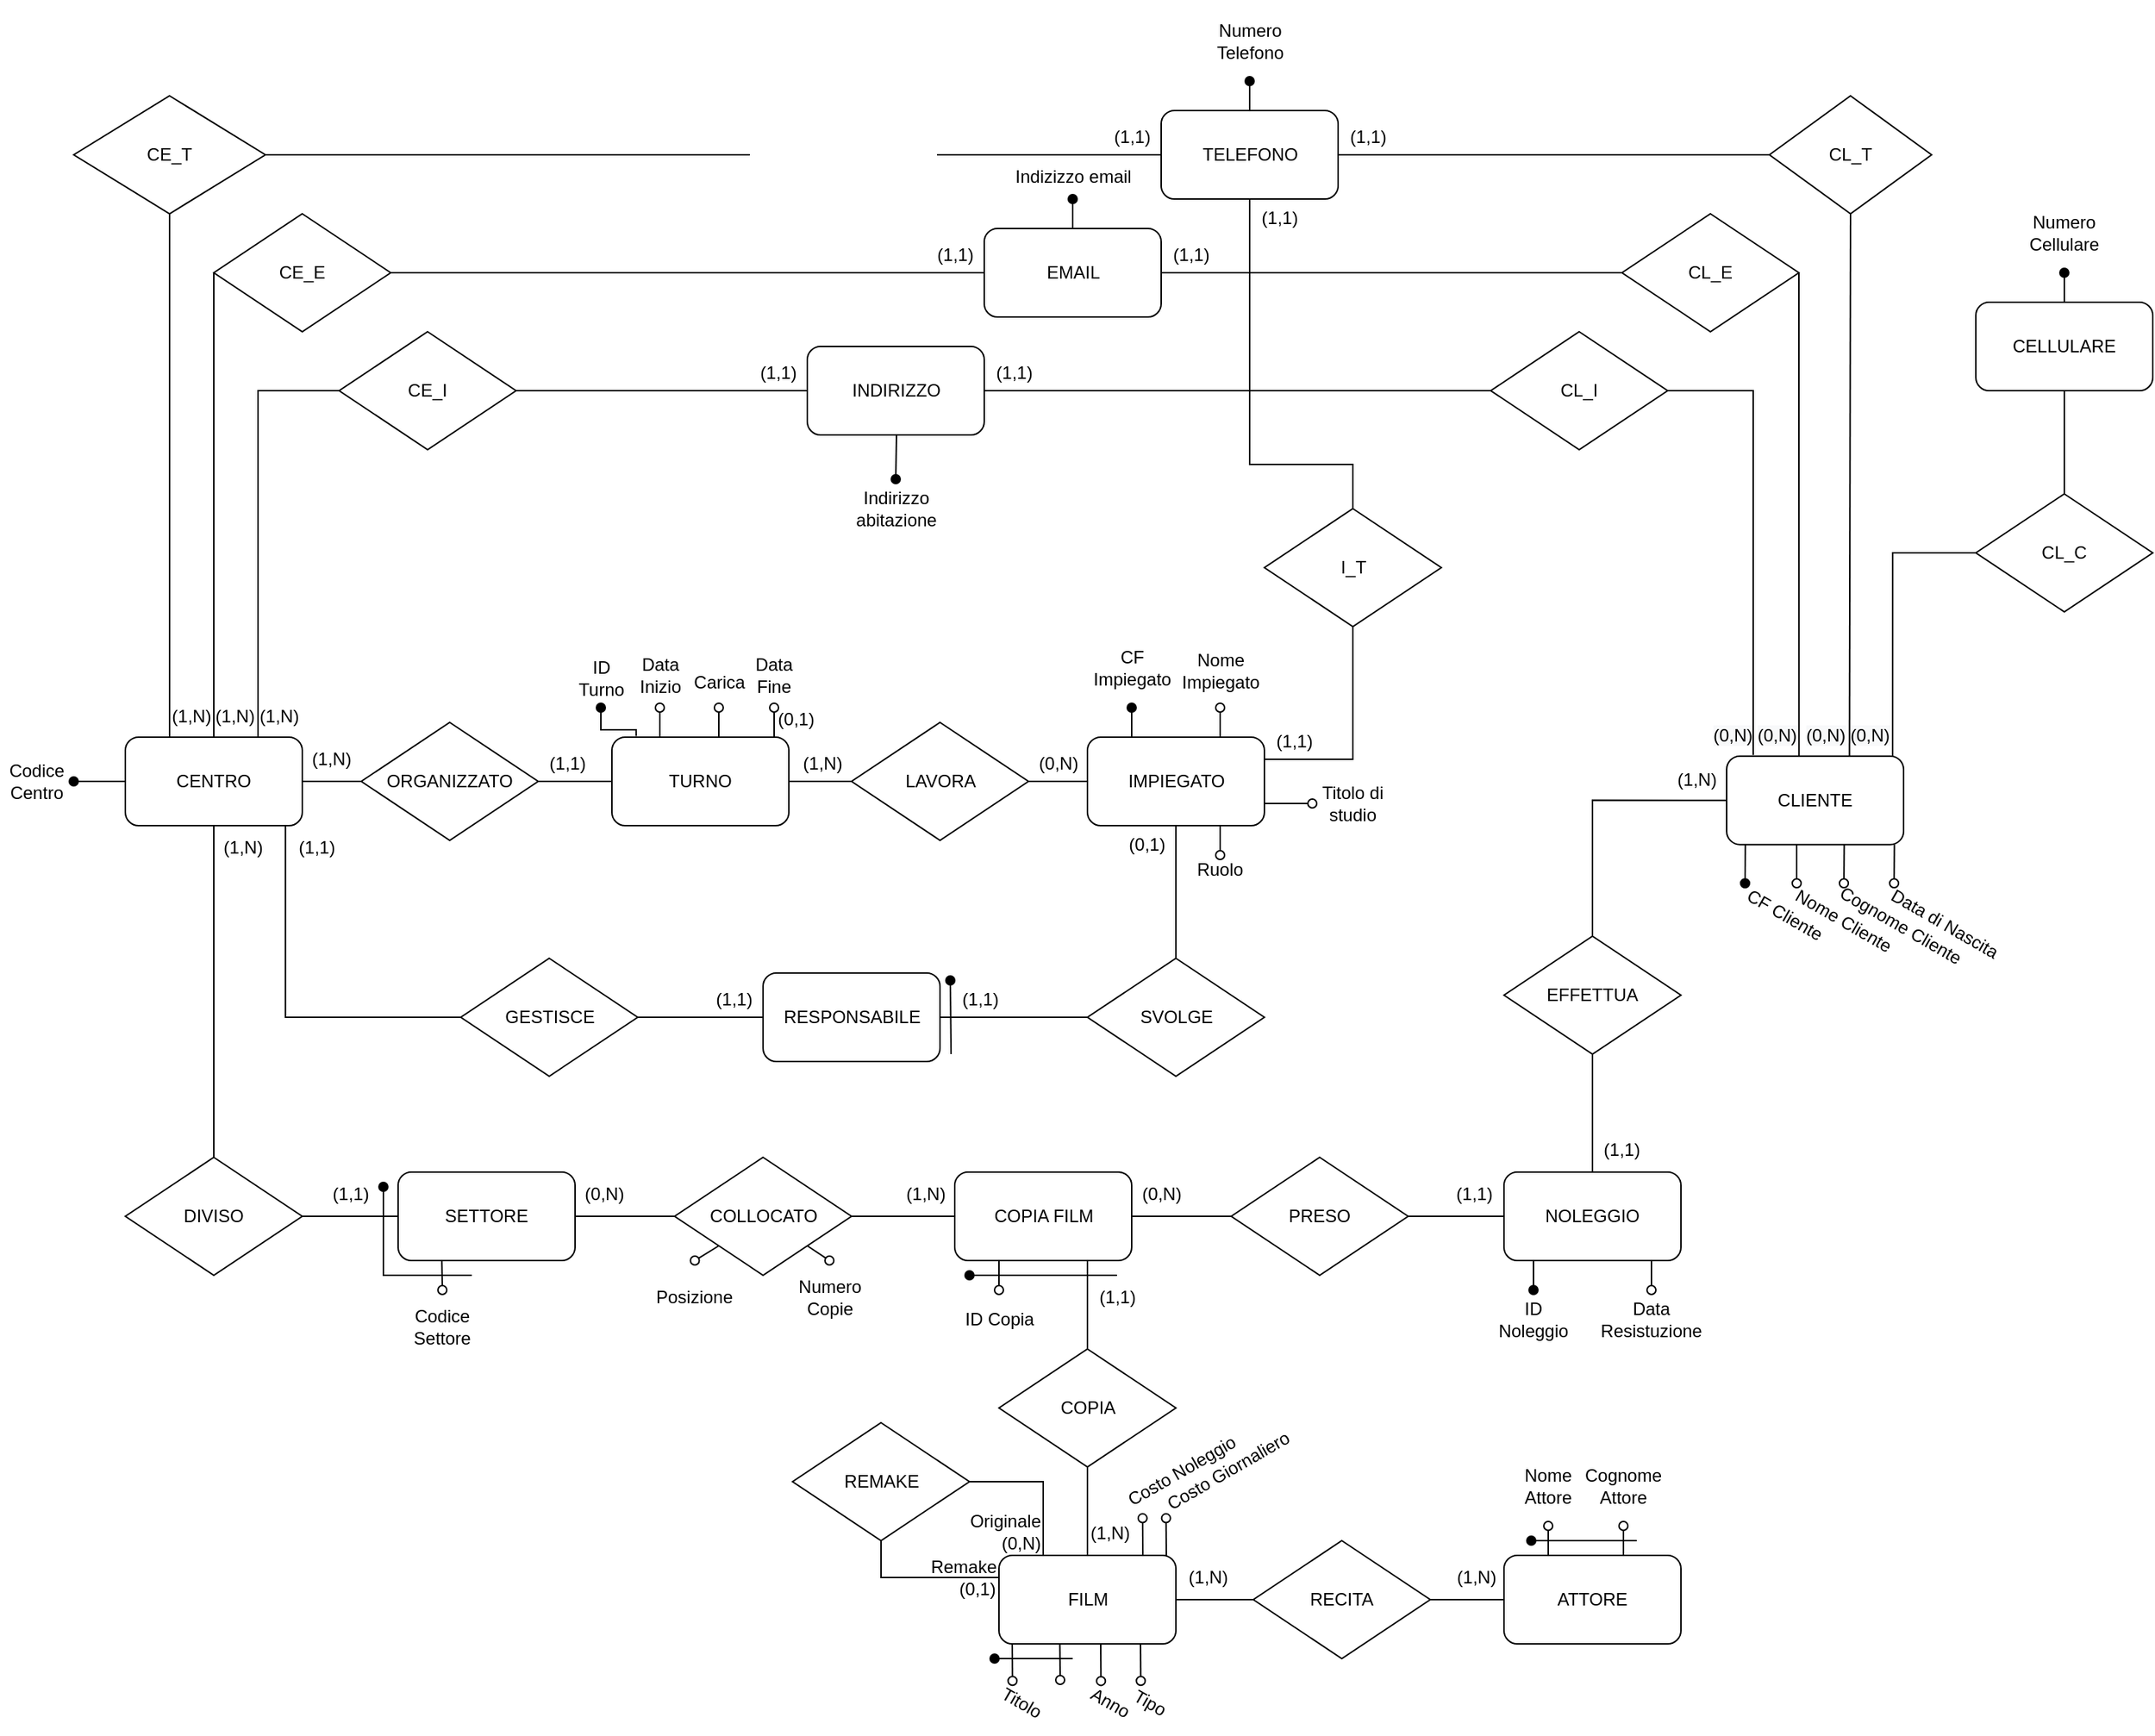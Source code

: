 <mxfile version="14.9.2" type="github">
  <diagram id="fKsL_EHjpqXyekMX0sga" name="Page-1">
    <mxGraphModel dx="1210" dy="1179" grid="1" gridSize="10" guides="1" tooltips="1" connect="1" arrows="1" fold="1" page="1" pageScale="1" pageWidth="827" pageHeight="1169" math="0" shadow="0">
      <root>
        <mxCell id="0" />
        <mxCell id="1" parent="0" />
        <mxCell id="8RtSeTxi8FzCTflUy7ZF-2" style="edgeStyle=orthogonalEdgeStyle;rounded=0;orthogonalLoop=1;jettySize=auto;html=1;startArrow=none;startFill=0;endArrow=none;endFill=0;targetPerimeterSpacing=0;" parent="1" source="8RtSeTxi8FzCTflUy7ZF-31" target="8RtSeTxi8FzCTflUy7ZF-4" edge="1">
          <mxGeometry relative="1" as="geometry" />
        </mxCell>
        <mxCell id="8RtSeTxi8FzCTflUy7ZF-3" style="edgeStyle=orthogonalEdgeStyle;rounded=0;orthogonalLoop=1;jettySize=auto;html=1;entryX=0;entryY=0.5;entryDx=0;entryDy=0;startArrow=none;startFill=0;endArrow=none;endFill=0;targetPerimeterSpacing=0;" parent="1" source="8RtSeTxi8FzCTflUy7ZF-4" target="8RtSeTxi8FzCTflUy7ZF-88" edge="1">
          <mxGeometry relative="1" as="geometry" />
        </mxCell>
        <mxCell id="8RtSeTxi8FzCTflUy7ZF-4" value="LAVORA" style="rhombus;whiteSpace=wrap;html=1;" parent="1" vertex="1">
          <mxGeometry x="1427.5" y="530" width="120" height="80" as="geometry" />
        </mxCell>
        <mxCell id="8RtSeTxi8FzCTflUy7ZF-5" style="edgeStyle=orthogonalEdgeStyle;rounded=0;orthogonalLoop=1;jettySize=auto;html=1;entryX=1;entryY=0.5;entryDx=0;entryDy=0;startArrow=none;startFill=0;endArrow=none;endFill=0;targetPerimeterSpacing=0;exitX=0;exitY=0.5;exitDx=0;exitDy=0;" parent="1" source="8RtSeTxi8FzCTflUy7ZF-6" target="8RtSeTxi8FzCTflUy7ZF-15" edge="1">
          <mxGeometry relative="1" as="geometry" />
        </mxCell>
        <mxCell id="8RtSeTxi8FzCTflUy7ZF-6" value="ORGANIZZATO" style="rhombus;whiteSpace=wrap;html=1;" parent="1" vertex="1">
          <mxGeometry x="1095" y="530" width="120" height="80" as="geometry" />
        </mxCell>
        <mxCell id="8RtSeTxi8FzCTflUy7ZF-7" style="edgeStyle=orthogonalEdgeStyle;rounded=0;orthogonalLoop=1;jettySize=auto;html=1;entryX=1;entryY=0.5;entryDx=0;entryDy=0;startArrow=none;startFill=0;endArrow=none;endFill=0;targetPerimeterSpacing=0;exitX=0;exitY=0.5;exitDx=0;exitDy=0;" parent="1" source="8RtSeTxi8FzCTflUy7ZF-31" target="8RtSeTxi8FzCTflUy7ZF-6" edge="1">
          <mxGeometry relative="1" as="geometry">
            <mxPoint x="1335" y="570" as="sourcePoint" />
            <mxPoint x="1255" y="569.64" as="targetPoint" />
          </mxGeometry>
        </mxCell>
        <mxCell id="8RtSeTxi8FzCTflUy7ZF-8" style="edgeStyle=orthogonalEdgeStyle;rounded=0;orthogonalLoop=1;jettySize=auto;html=1;entryX=0;entryY=0.5;entryDx=0;entryDy=0;startArrow=none;startFill=0;endArrow=none;endFill=0;targetPerimeterSpacing=0;" parent="1" source="8RtSeTxi8FzCTflUy7ZF-10" target="8RtSeTxi8FzCTflUy7ZF-91" edge="1">
          <mxGeometry relative="1" as="geometry">
            <mxPoint x="1517.5" y="730" as="targetPoint" />
          </mxGeometry>
        </mxCell>
        <mxCell id="8RtSeTxi8FzCTflUy7ZF-9" style="edgeStyle=orthogonalEdgeStyle;rounded=0;orthogonalLoop=1;jettySize=auto;html=1;startArrow=none;startFill=0;endArrow=none;endFill=0;targetPerimeterSpacing=0;entryX=0.905;entryY=0.989;entryDx=0;entryDy=0;entryPerimeter=0;" parent="1" source="8RtSeTxi8FzCTflUy7ZF-10" target="8RtSeTxi8FzCTflUy7ZF-15" edge="1">
          <mxGeometry relative="1" as="geometry">
            <mxPoint x="1044" y="600" as="targetPoint" />
          </mxGeometry>
        </mxCell>
        <mxCell id="8RtSeTxi8FzCTflUy7ZF-10" value="GESTISCE" style="rhombus;whiteSpace=wrap;html=1;" parent="1" vertex="1">
          <mxGeometry x="1162.5" y="690" width="120" height="80" as="geometry" />
        </mxCell>
        <mxCell id="8RtSeTxi8FzCTflUy7ZF-11" style="edgeStyle=orthogonalEdgeStyle;rounded=0;orthogonalLoop=1;jettySize=auto;html=1;entryX=0.5;entryY=1;entryDx=0;entryDy=0;endArrow=none;endFill=0;" parent="1" source="8RtSeTxi8FzCTflUy7ZF-13" target="8RtSeTxi8FzCTflUy7ZF-15" edge="1">
          <mxGeometry relative="1" as="geometry" />
        </mxCell>
        <mxCell id="8RtSeTxi8FzCTflUy7ZF-12" style="edgeStyle=orthogonalEdgeStyle;rounded=0;orthogonalLoop=1;jettySize=auto;html=1;entryX=0;entryY=0.5;entryDx=0;entryDy=0;endArrow=none;endFill=0;" parent="1" source="8RtSeTxi8FzCTflUy7ZF-13" target="8RtSeTxi8FzCTflUy7ZF-47" edge="1">
          <mxGeometry relative="1" as="geometry" />
        </mxCell>
        <mxCell id="8RtSeTxi8FzCTflUy7ZF-13" value="DIVISO" style="rhombus;whiteSpace=wrap;html=1;" parent="1" vertex="1">
          <mxGeometry x="935" y="825" width="120" height="80" as="geometry" />
        </mxCell>
        <mxCell id="8RtSeTxi8FzCTflUy7ZF-29" value="" style="group" parent="1" vertex="1" connectable="0">
          <mxGeometry x="1215" y="475" width="212.5" height="125" as="geometry" />
        </mxCell>
        <mxCell id="8RtSeTxi8FzCTflUy7ZF-30" value="" style="group" parent="8RtSeTxi8FzCTflUy7ZF-29" vertex="1" connectable="0">
          <mxGeometry x="32.5" width="150" height="125" as="geometry" />
        </mxCell>
        <mxCell id="8RtSeTxi8FzCTflUy7ZF-31" value="TURNO" style="rounded=1;whiteSpace=wrap;html=1;" parent="8RtSeTxi8FzCTflUy7ZF-30" vertex="1">
          <mxGeometry x="17.5" y="65" width="120" height="60" as="geometry" />
        </mxCell>
        <mxCell id="8RtSeTxi8FzCTflUy7ZF-32" value="Data&lt;br&gt;Inizio" style="text;html=1;strokeColor=none;fillColor=none;align=center;verticalAlign=middle;whiteSpace=wrap;rounded=0;rotation=0;" parent="8RtSeTxi8FzCTflUy7ZF-30" vertex="1">
          <mxGeometry x="30" width="40" height="45" as="geometry" />
        </mxCell>
        <mxCell id="8RtSeTxi8FzCTflUy7ZF-33" style="rounded=0;orthogonalLoop=1;jettySize=auto;html=1;startArrow=oval;startFill=0;endArrow=none;endFill=0;entryX=0.25;entryY=0;entryDx=0;entryDy=0;targetPerimeterSpacing=0;exitX=0.5;exitY=1;exitDx=0;exitDy=0;" parent="8RtSeTxi8FzCTflUy7ZF-30" source="8RtSeTxi8FzCTflUy7ZF-32" edge="1">
          <mxGeometry relative="1" as="geometry">
            <mxPoint x="30" y="55" as="sourcePoint" />
            <mxPoint x="50" y="65" as="targetPoint" />
          </mxGeometry>
        </mxCell>
        <mxCell id="8RtSeTxi8FzCTflUy7ZF-34" value="Data&lt;br&gt;Fine" style="text;html=1;strokeColor=none;fillColor=none;align=center;verticalAlign=middle;whiteSpace=wrap;rounded=0;rotation=0;" parent="8RtSeTxi8FzCTflUy7ZF-30" vertex="1">
          <mxGeometry x="97.5" width="60" height="45" as="geometry" />
        </mxCell>
        <mxCell id="8RtSeTxi8FzCTflUy7ZF-35" style="rounded=0;orthogonalLoop=1;jettySize=auto;html=1;startArrow=oval;startFill=0;endArrow=none;endFill=0;targetPerimeterSpacing=0;entryX=0.75;entryY=0;entryDx=0;entryDy=0;exitX=0.5;exitY=1;exitDx=0;exitDy=0;" parent="8RtSeTxi8FzCTflUy7ZF-30" source="8RtSeTxi8FzCTflUy7ZF-34" edge="1">
          <mxGeometry relative="1" as="geometry">
            <mxPoint x="187.5" y="45" as="sourcePoint" />
            <mxPoint x="127.5" y="65" as="targetPoint" />
          </mxGeometry>
        </mxCell>
        <mxCell id="8RtSeTxi8FzCTflUy7ZF-36" value="Carica" style="text;html=1;strokeColor=none;fillColor=none;align=center;verticalAlign=middle;whiteSpace=wrap;rounded=0;rotation=0;" parent="8RtSeTxi8FzCTflUy7ZF-30" vertex="1">
          <mxGeometry x="70" y="10" width="40" height="35" as="geometry" />
        </mxCell>
        <mxCell id="8RtSeTxi8FzCTflUy7ZF-37" style="rounded=0;orthogonalLoop=1;jettySize=auto;html=1;startArrow=oval;startFill=0;endArrow=none;endFill=0;entryX=0.25;entryY=0;entryDx=0;entryDy=0;targetPerimeterSpacing=0;exitX=0.5;exitY=1;exitDx=0;exitDy=0;" parent="8RtSeTxi8FzCTflUy7ZF-30" source="8RtSeTxi8FzCTflUy7ZF-36" edge="1">
          <mxGeometry relative="1" as="geometry">
            <mxPoint x="70" y="55" as="sourcePoint" />
            <mxPoint x="90" y="65" as="targetPoint" />
          </mxGeometry>
        </mxCell>
        <mxCell id="8RtSeTxi8FzCTflUy7ZF-38" value="ID Turno" style="text;html=1;strokeColor=none;fillColor=none;align=center;verticalAlign=middle;whiteSpace=wrap;rounded=0;rotation=0;" parent="8RtSeTxi8FzCTflUy7ZF-30" vertex="1">
          <mxGeometry x="-10" y="5" width="40" height="40" as="geometry" />
        </mxCell>
        <mxCell id="8RtSeTxi8FzCTflUy7ZF-39" style="rounded=0;orthogonalLoop=1;jettySize=auto;html=1;startArrow=oval;startFill=1;endArrow=none;endFill=0;entryX=0.137;entryY=-0.013;entryDx=0;entryDy=0;targetPerimeterSpacing=0;exitX=0.5;exitY=1;exitDx=0;exitDy=0;entryPerimeter=0;edgeStyle=orthogonalEdgeStyle;" parent="8RtSeTxi8FzCTflUy7ZF-30" source="8RtSeTxi8FzCTflUy7ZF-38" target="8RtSeTxi8FzCTflUy7ZF-31" edge="1">
          <mxGeometry relative="1" as="geometry">
            <mxPoint x="177.33" y="7.5" as="sourcePoint" />
            <mxPoint x="177.33" y="27.5" as="targetPoint" />
            <Array as="points">
              <mxPoint x="10" y="60" />
              <mxPoint x="34" y="60" />
            </Array>
          </mxGeometry>
        </mxCell>
        <mxCell id="8RtSeTxi8FzCTflUy7ZF-40" value="(1,1)" style="text;html=1;strokeColor=none;fillColor=none;align=center;verticalAlign=middle;whiteSpace=wrap;rounded=0;" parent="8RtSeTxi8FzCTflUy7ZF-29" vertex="1">
          <mxGeometry y="70" width="40" height="25" as="geometry" />
        </mxCell>
        <mxCell id="8RtSeTxi8FzCTflUy7ZF-41" value="(1,N)" style="text;html=1;strokeColor=none;fillColor=none;align=center;verticalAlign=middle;whiteSpace=wrap;rounded=0;" parent="8RtSeTxi8FzCTflUy7ZF-29" vertex="1">
          <mxGeometry x="172.5" y="70" width="40" height="25" as="geometry" />
        </mxCell>
        <mxCell id="8RtSeTxi8FzCTflUy7ZF-42" value="(0,1)" style="text;html=1;strokeColor=none;fillColor=none;align=center;verticalAlign=middle;whiteSpace=wrap;rounded=0;" parent="8RtSeTxi8FzCTflUy7ZF-29" vertex="1">
          <mxGeometry x="160" y="40" width="30" height="25" as="geometry" />
        </mxCell>
        <mxCell id="8RtSeTxi8FzCTflUy7ZF-43" style="edgeStyle=orthogonalEdgeStyle;rounded=0;orthogonalLoop=1;jettySize=auto;html=1;entryX=1;entryY=0.5;entryDx=0;entryDy=0;endArrow=none;endFill=0;exitX=0;exitY=0.5;exitDx=0;exitDy=0;" parent="1" source="8RtSeTxi8FzCTflUy7ZF-69" target="8RtSeTxi8FzCTflUy7ZF-47" edge="1">
          <mxGeometry relative="1" as="geometry" />
        </mxCell>
        <mxCell id="8RtSeTxi8FzCTflUy7ZF-44" style="edgeStyle=orthogonalEdgeStyle;rounded=0;orthogonalLoop=1;jettySize=auto;html=1;entryX=0;entryY=0.5;entryDx=0;entryDy=0;endArrow=none;endFill=0;exitX=1;exitY=0.5;exitDx=0;exitDy=0;" parent="1" source="8RtSeTxi8FzCTflUy7ZF-69" target="8RtSeTxi8FzCTflUy7ZF-61" edge="1">
          <mxGeometry relative="1" as="geometry" />
        </mxCell>
        <mxCell id="8RtSeTxi8FzCTflUy7ZF-45" value="" style="group" parent="1" vertex="1" connectable="0">
          <mxGeometry x="1067.5" y="835" width="212.5" height="130" as="geometry" />
        </mxCell>
        <mxCell id="8RtSeTxi8FzCTflUy7ZF-46" value="" style="group" parent="8RtSeTxi8FzCTflUy7ZF-45" vertex="1" connectable="0">
          <mxGeometry width="172.5" height="130" as="geometry" />
        </mxCell>
        <mxCell id="8RtSeTxi8FzCTflUy7ZF-47" value="SETTORE" style="rounded=1;whiteSpace=wrap;html=1;" parent="8RtSeTxi8FzCTflUy7ZF-46" vertex="1">
          <mxGeometry x="52.5" width="120" height="60" as="geometry" />
        </mxCell>
        <mxCell id="8RtSeTxi8FzCTflUy7ZF-48" value="Codice&lt;br&gt;Settore" style="text;html=1;strokeColor=none;fillColor=none;align=center;verticalAlign=middle;whiteSpace=wrap;rounded=0;rotation=0;" parent="8RtSeTxi8FzCTflUy7ZF-46" vertex="1">
          <mxGeometry x="52.5" y="80" width="60" height="50" as="geometry" />
        </mxCell>
        <mxCell id="8RtSeTxi8FzCTflUy7ZF-49" style="rounded=0;orthogonalLoop=1;jettySize=auto;html=1;startArrow=oval;startFill=0;endArrow=none;endFill=0;exitX=0.5;exitY=0;exitDx=0;exitDy=0;entryX=0.25;entryY=0;entryDx=0;entryDy=0;sourcePerimeterSpacing=0;" parent="8RtSeTxi8FzCTflUy7ZF-46" source="8RtSeTxi8FzCTflUy7ZF-48" edge="1">
          <mxGeometry relative="1" as="geometry">
            <mxPoint x="82.16" y="80" as="sourcePoint" />
            <mxPoint x="82.16" y="60" as="targetPoint" />
          </mxGeometry>
        </mxCell>
        <mxCell id="8RtSeTxi8FzCTflUy7ZF-50" style="rounded=0;orthogonalLoop=1;jettySize=auto;html=1;startArrow=oval;startFill=1;endArrow=none;endFill=0;edgeStyle=orthogonalEdgeStyle;" parent="8RtSeTxi8FzCTflUy7ZF-46" edge="1">
          <mxGeometry relative="1" as="geometry">
            <mxPoint x="102.5" y="70" as="targetPoint" />
            <mxPoint x="42.5" y="10" as="sourcePoint" />
            <Array as="points">
              <mxPoint x="42.5" y="70" />
              <mxPoint x="102.5" y="70" />
            </Array>
          </mxGeometry>
        </mxCell>
        <mxCell id="8RtSeTxi8FzCTflUy7ZF-51" value="(1,1)" style="text;html=1;strokeColor=none;fillColor=none;align=center;verticalAlign=middle;whiteSpace=wrap;rounded=0;" parent="8RtSeTxi8FzCTflUy7ZF-46" vertex="1">
          <mxGeometry width="40" height="30" as="geometry" />
        </mxCell>
        <mxCell id="8RtSeTxi8FzCTflUy7ZF-52" value="(0,N)" style="text;html=1;strokeColor=none;fillColor=none;align=center;verticalAlign=middle;whiteSpace=wrap;rounded=0;" parent="8RtSeTxi8FzCTflUy7ZF-45" vertex="1">
          <mxGeometry x="172.5" width="40" height="30" as="geometry" />
        </mxCell>
        <mxCell id="8RtSeTxi8FzCTflUy7ZF-53" style="edgeStyle=orthogonalEdgeStyle;rounded=0;orthogonalLoop=1;jettySize=auto;html=1;entryX=0.5;entryY=1;entryDx=0;entryDy=0;startArrow=none;startFill=0;endArrow=none;endFill=0;exitX=0.5;exitY=0;exitDx=0;exitDy=0;" parent="1" source="8RtSeTxi8FzCTflUy7ZF-98" target="8RtSeTxi8FzCTflUy7ZF-55" edge="1">
          <mxGeometry relative="1" as="geometry" />
        </mxCell>
        <mxCell id="8RtSeTxi8FzCTflUy7ZF-54" style="edgeStyle=orthogonalEdgeStyle;rounded=0;orthogonalLoop=1;jettySize=auto;html=1;entryX=0.75;entryY=1;entryDx=0;entryDy=0;startArrow=none;startFill=0;endArrow=none;endFill=0;exitX=0.5;exitY=0;exitDx=0;exitDy=0;" parent="1" source="8RtSeTxi8FzCTflUy7ZF-55" target="8RtSeTxi8FzCTflUy7ZF-61" edge="1">
          <mxGeometry relative="1" as="geometry" />
        </mxCell>
        <mxCell id="8RtSeTxi8FzCTflUy7ZF-55" value="COPIA" style="rhombus;whiteSpace=wrap;html=1;" parent="1" vertex="1">
          <mxGeometry x="1527.5" y="955" width="120" height="80" as="geometry" />
        </mxCell>
        <mxCell id="8RtSeTxi8FzCTflUy7ZF-56" style="edgeStyle=orthogonalEdgeStyle;rounded=0;orthogonalLoop=1;jettySize=auto;html=1;entryX=0.25;entryY=0;entryDx=0;entryDy=0;startArrow=none;startFill=0;endArrow=none;endFill=0;exitX=1;exitY=0.5;exitDx=0;exitDy=0;" parent="1" source="8RtSeTxi8FzCTflUy7ZF-58" target="8RtSeTxi8FzCTflUy7ZF-98" edge="1">
          <mxGeometry relative="1" as="geometry" />
        </mxCell>
        <mxCell id="8RtSeTxi8FzCTflUy7ZF-57" style="edgeStyle=orthogonalEdgeStyle;rounded=0;orthogonalLoop=1;jettySize=auto;html=1;entryX=0;entryY=0.25;entryDx=0;entryDy=0;startArrow=none;startFill=0;endArrow=none;endFill=0;exitX=0.5;exitY=1;exitDx=0;exitDy=0;" parent="1" source="8RtSeTxi8FzCTflUy7ZF-58" target="8RtSeTxi8FzCTflUy7ZF-98" edge="1">
          <mxGeometry relative="1" as="geometry" />
        </mxCell>
        <mxCell id="8RtSeTxi8FzCTflUy7ZF-58" value="REMAKE" style="rhombus;whiteSpace=wrap;html=1;" parent="1" vertex="1">
          <mxGeometry x="1387.5" y="1005" width="120" height="80" as="geometry" />
        </mxCell>
        <mxCell id="8RtSeTxi8FzCTflUy7ZF-59" style="edgeStyle=orthogonalEdgeStyle;rounded=0;orthogonalLoop=1;jettySize=auto;html=1;entryX=1;entryY=0.5;entryDx=0;entryDy=0;endArrow=none;endFill=0;exitX=0;exitY=0.5;exitDx=0;exitDy=0;" parent="1" source="8RtSeTxi8FzCTflUy7ZF-75" target="8RtSeTxi8FzCTflUy7ZF-61" edge="1">
          <mxGeometry relative="1" as="geometry">
            <mxPoint x="1617.5" y="865" as="targetPoint" />
          </mxGeometry>
        </mxCell>
        <mxCell id="8RtSeTxi8FzCTflUy7ZF-60" value="" style="group" parent="1" vertex="1" connectable="0">
          <mxGeometry x="1457.5" y="835" width="200" height="120" as="geometry" />
        </mxCell>
        <mxCell id="8RtSeTxi8FzCTflUy7ZF-61" value="COPIA FILM" style="rounded=1;whiteSpace=wrap;html=1;" parent="8RtSeTxi8FzCTflUy7ZF-60" vertex="1">
          <mxGeometry x="40" width="120" height="60" as="geometry" />
        </mxCell>
        <mxCell id="8RtSeTxi8FzCTflUy7ZF-62" value="ID Copia" style="text;html=1;strokeColor=none;fillColor=none;align=center;verticalAlign=middle;whiteSpace=wrap;rounded=0;rotation=0;" parent="8RtSeTxi8FzCTflUy7ZF-60" vertex="1">
          <mxGeometry x="40" y="80" width="60" height="40" as="geometry" />
        </mxCell>
        <mxCell id="8RtSeTxi8FzCTflUy7ZF-63" style="rounded=0;orthogonalLoop=1;jettySize=auto;html=1;startArrow=oval;startFill=0;endArrow=none;endFill=0;exitX=0.5;exitY=0;exitDx=0;exitDy=0;sourcePerimeterSpacing=0;entryX=0.25;entryY=1;entryDx=0;entryDy=0;" parent="8RtSeTxi8FzCTflUy7ZF-60" source="8RtSeTxi8FzCTflUy7ZF-62" target="8RtSeTxi8FzCTflUy7ZF-61" edge="1">
          <mxGeometry relative="1" as="geometry">
            <mxPoint x="-190.34" y="280" as="sourcePoint" />
            <mxPoint x="100" y="70" as="targetPoint" />
          </mxGeometry>
        </mxCell>
        <mxCell id="8RtSeTxi8FzCTflUy7ZF-64" value="" style="endArrow=none;html=1;startArrow=oval;startFill=1;" parent="8RtSeTxi8FzCTflUy7ZF-60" edge="1">
          <mxGeometry width="50" height="50" relative="1" as="geometry">
            <mxPoint x="50" y="70" as="sourcePoint" />
            <mxPoint x="150" y="70" as="targetPoint" />
          </mxGeometry>
        </mxCell>
        <mxCell id="8RtSeTxi8FzCTflUy7ZF-65" value="(1,1)" style="text;html=1;strokeColor=none;fillColor=none;align=center;verticalAlign=middle;whiteSpace=wrap;rounded=0;" parent="8RtSeTxi8FzCTflUy7ZF-60" vertex="1">
          <mxGeometry x="130" y="70" width="40" height="30" as="geometry" />
        </mxCell>
        <mxCell id="8RtSeTxi8FzCTflUy7ZF-66" value="(1,N)" style="text;html=1;strokeColor=none;fillColor=none;align=center;verticalAlign=middle;whiteSpace=wrap;rounded=0;" parent="8RtSeTxi8FzCTflUy7ZF-60" vertex="1">
          <mxGeometry width="40" height="30" as="geometry" />
        </mxCell>
        <mxCell id="8RtSeTxi8FzCTflUy7ZF-67" value="(0,N)" style="text;html=1;strokeColor=none;fillColor=none;align=center;verticalAlign=middle;whiteSpace=wrap;rounded=0;" parent="8RtSeTxi8FzCTflUy7ZF-60" vertex="1">
          <mxGeometry x="160" width="40" height="30" as="geometry" />
        </mxCell>
        <mxCell id="8RtSeTxi8FzCTflUy7ZF-68" value="" style="group" parent="1" vertex="1" connectable="0">
          <mxGeometry x="1291.25" y="825" width="151.25" height="120" as="geometry" />
        </mxCell>
        <mxCell id="8RtSeTxi8FzCTflUy7ZF-69" value="COLLOCATO" style="rhombus;whiteSpace=wrap;html=1;" parent="8RtSeTxi8FzCTflUy7ZF-68" vertex="1">
          <mxGeometry x="16.25" width="120" height="80" as="geometry" />
        </mxCell>
        <mxCell id="8RtSeTxi8FzCTflUy7ZF-70" value="Numero&lt;br&gt;Copie" style="text;html=1;strokeColor=none;fillColor=none;align=center;verticalAlign=middle;whiteSpace=wrap;rounded=0;rotation=0;" parent="8RtSeTxi8FzCTflUy7ZF-68" vertex="1">
          <mxGeometry x="91.25" y="70" width="60" height="50" as="geometry" />
        </mxCell>
        <mxCell id="8RtSeTxi8FzCTflUy7ZF-71" style="rounded=0;orthogonalLoop=1;jettySize=auto;html=1;startArrow=oval;startFill=0;endArrow=none;endFill=0;exitX=0.5;exitY=0;exitDx=0;exitDy=0;entryX=1;entryY=1;entryDx=0;entryDy=0;sourcePerimeterSpacing=0;" parent="8RtSeTxi8FzCTflUy7ZF-68" source="8RtSeTxi8FzCTflUy7ZF-70" target="8RtSeTxi8FzCTflUy7ZF-69" edge="1">
          <mxGeometry relative="1" as="geometry">
            <mxPoint x="-174.09" y="320" as="sourcePoint" />
            <mxPoint x="85.91" y="100" as="targetPoint" />
          </mxGeometry>
        </mxCell>
        <mxCell id="8RtSeTxi8FzCTflUy7ZF-72" value="Posizione" style="text;html=1;strokeColor=none;fillColor=none;align=center;verticalAlign=middle;whiteSpace=wrap;rounded=0;rotation=0;" parent="8RtSeTxi8FzCTflUy7ZF-68" vertex="1">
          <mxGeometry y="70" width="60" height="50" as="geometry" />
        </mxCell>
        <mxCell id="8RtSeTxi8FzCTflUy7ZF-73" style="rounded=0;orthogonalLoop=1;jettySize=auto;html=1;startArrow=oval;startFill=0;endArrow=none;endFill=0;exitX=0.5;exitY=0;exitDx=0;exitDy=0;entryX=0;entryY=1;entryDx=0;entryDy=0;sourcePerimeterSpacing=0;" parent="8RtSeTxi8FzCTflUy7ZF-68" source="8RtSeTxi8FzCTflUy7ZF-72" target="8RtSeTxi8FzCTflUy7ZF-69" edge="1">
          <mxGeometry relative="1" as="geometry">
            <mxPoint x="-254.09" y="310" as="sourcePoint" />
            <mxPoint x="5.91" y="90" as="targetPoint" />
          </mxGeometry>
        </mxCell>
        <mxCell id="8RtSeTxi8FzCTflUy7ZF-74" style="edgeStyle=none;rounded=0;orthogonalLoop=1;jettySize=auto;html=1;entryX=0;entryY=0.5;entryDx=0;entryDy=0;startArrow=none;startFill=0;endArrow=none;endFill=0;fillColor=#000000;exitX=1;exitY=0.5;exitDx=0;exitDy=0;" parent="1" source="8RtSeTxi8FzCTflUy7ZF-75" edge="1">
          <mxGeometry relative="1" as="geometry">
            <mxPoint x="1805" y="865" as="sourcePoint" />
            <mxPoint x="1870" y="865" as="targetPoint" />
          </mxGeometry>
        </mxCell>
        <mxCell id="8RtSeTxi8FzCTflUy7ZF-75" value="PRESO" style="rhombus;whiteSpace=wrap;html=1;" parent="1" vertex="1">
          <mxGeometry x="1685" y="825" width="120" height="80" as="geometry" />
        </mxCell>
        <mxCell id="8RtSeTxi8FzCTflUy7ZF-77" value="" style="group" parent="1" vertex="1" connectable="0">
          <mxGeometry x="1547.5" y="465" width="260" height="180" as="geometry" />
        </mxCell>
        <mxCell id="8RtSeTxi8FzCTflUy7ZF-78" value="(0,N)" style="text;html=1;strokeColor=none;fillColor=none;align=center;verticalAlign=middle;whiteSpace=wrap;rounded=0;" parent="8RtSeTxi8FzCTflUy7ZF-77" vertex="1">
          <mxGeometry y="80" width="40" height="25" as="geometry" />
        </mxCell>
        <mxCell id="8RtSeTxi8FzCTflUy7ZF-79" value="(0,1)" style="text;html=1;strokeColor=none;fillColor=none;align=center;verticalAlign=middle;whiteSpace=wrap;rounded=0;" parent="8RtSeTxi8FzCTflUy7ZF-77" vertex="1">
          <mxGeometry x="60" y="135" width="40" height="25" as="geometry" />
        </mxCell>
        <mxCell id="8RtSeTxi8FzCTflUy7ZF-80" style="rounded=0;orthogonalLoop=1;jettySize=auto;html=1;entryX=0.75;entryY=0;entryDx=0;entryDy=0;startArrow=oval;startFill=1;endArrow=none;endFill=0;exitX=0.5;exitY=1;exitDx=0;exitDy=0;" parent="8RtSeTxi8FzCTflUy7ZF-77" source="8RtSeTxi8FzCTflUy7ZF-81" edge="1">
          <mxGeometry x="-73" as="geometry">
            <mxPoint x="70" y="75" as="targetPoint" />
          </mxGeometry>
        </mxCell>
        <mxCell id="8RtSeTxi8FzCTflUy7ZF-81" value="CF&lt;br&gt;Impiegato" style="text;html=1;strokeColor=none;fillColor=none;align=center;verticalAlign=middle;whiteSpace=wrap;rounded=0;labelPosition=center;verticalLabelPosition=middle;rotation=0;direction=east;" parent="8RtSeTxi8FzCTflUy7ZF-77" vertex="1">
          <mxGeometry x="40" width="60" height="55" as="geometry" />
        </mxCell>
        <mxCell id="8RtSeTxi8FzCTflUy7ZF-82" style="rounded=0;orthogonalLoop=1;jettySize=auto;html=1;startArrow=oval;startFill=0;endArrow=none;endFill=0;exitX=0.5;exitY=1;exitDx=0;exitDy=0;entryX=0.25;entryY=0;entryDx=0;entryDy=0;targetPerimeterSpacing=0;" parent="8RtSeTxi8FzCTflUy7ZF-77" source="8RtSeTxi8FzCTflUy7ZF-83" edge="1">
          <mxGeometry x="-73" as="geometry">
            <mxPoint x="145" y="-15.48" as="sourcePoint" />
            <mxPoint x="130" y="75" as="targetPoint" />
          </mxGeometry>
        </mxCell>
        <mxCell id="8RtSeTxi8FzCTflUy7ZF-83" value="Nome&lt;br&gt;Impiegato" style="text;html=1;strokeColor=none;fillColor=none;align=center;verticalAlign=middle;whiteSpace=wrap;rounded=0;rotation=0;" parent="8RtSeTxi8FzCTflUy7ZF-77" vertex="1">
          <mxGeometry x="100" y="5" width="60" height="50" as="geometry" />
        </mxCell>
        <mxCell id="8RtSeTxi8FzCTflUy7ZF-84" value="Titolo di&lt;br&gt;studio" style="text;html=1;strokeColor=none;fillColor=none;align=center;verticalAlign=middle;whiteSpace=wrap;rounded=0;rotation=0;" parent="8RtSeTxi8FzCTflUy7ZF-77" vertex="1">
          <mxGeometry x="192.5" y="100" width="55" height="40" as="geometry" />
        </mxCell>
        <mxCell id="8RtSeTxi8FzCTflUy7ZF-87" style="rounded=0;orthogonalLoop=1;jettySize=auto;html=1;startArrow=oval;startFill=0;endArrow=none;endFill=0;exitX=0;exitY=0.5;exitDx=0;exitDy=0;entryX=1;entryY=0.75;entryDx=0;entryDy=0;" parent="8RtSeTxi8FzCTflUy7ZF-77" source="8RtSeTxi8FzCTflUy7ZF-84" target="8RtSeTxi8FzCTflUy7ZF-88" edge="1">
          <mxGeometry x="-73" as="geometry">
            <mxPoint x="335" y="28" as="sourcePoint" />
            <mxPoint x="160" y="90" as="targetPoint" />
          </mxGeometry>
        </mxCell>
        <mxCell id="8RtSeTxi8FzCTflUy7ZF-88" value="IMPIEGATO" style="rounded=1;whiteSpace=wrap;html=1;" parent="8RtSeTxi8FzCTflUy7ZF-77" vertex="1">
          <mxGeometry x="40" y="75" width="120" height="60" as="geometry" />
        </mxCell>
        <mxCell id="8RtSeTxi8FzCTflUy7ZF-89" value="Ruolo" style="text;html=1;strokeColor=none;fillColor=none;align=center;verticalAlign=middle;whiteSpace=wrap;rounded=0;rotation=0;" parent="8RtSeTxi8FzCTflUy7ZF-77" vertex="1">
          <mxGeometry x="113.75" y="150" width="32.5" height="30" as="geometry" />
        </mxCell>
        <mxCell id="8RtSeTxi8FzCTflUy7ZF-90" style="rounded=0;orthogonalLoop=1;jettySize=auto;html=1;startArrow=none;startFill=0;endArrow=oval;endFill=0;exitX=0.5;exitY=1;exitDx=0;exitDy=0;entryX=0.25;entryY=0;entryDx=0;entryDy=0;targetPerimeterSpacing=0;" parent="8RtSeTxi8FzCTflUy7ZF-77" edge="1">
          <mxGeometry x="-73" y="80" as="geometry">
            <mxPoint x="130" y="135" as="sourcePoint" />
            <mxPoint x="130" y="155" as="targetPoint" />
          </mxGeometry>
        </mxCell>
        <mxCell id="8RtSeTxi8FzCTflUy7ZF-91" value="RESPONSABILE" style="rounded=1;whiteSpace=wrap;html=1;" parent="1" vertex="1">
          <mxGeometry x="1367.5" y="700" width="120" height="60" as="geometry" />
        </mxCell>
        <mxCell id="8RtSeTxi8FzCTflUy7ZF-92" value="(1,1)" style="text;html=1;strokeColor=none;fillColor=none;align=center;verticalAlign=middle;whiteSpace=wrap;rounded=0;" parent="1" vertex="1">
          <mxGeometry x="1327.5" y="705.22" width="40" height="25" as="geometry" />
        </mxCell>
        <mxCell id="8RtSeTxi8FzCTflUy7ZF-93" style="edgeStyle=orthogonalEdgeStyle;rounded=0;orthogonalLoop=1;jettySize=auto;html=1;entryX=1;entryY=0.5;entryDx=0;entryDy=0;shadow=0;startArrow=none;startFill=0;endArrow=none;endFill=0;fillColor=#000000;exitX=0;exitY=0.5;exitDx=0;exitDy=0;" parent="1" source="8RtSeTxi8FzCTflUy7ZF-95" target="8RtSeTxi8FzCTflUy7ZF-91" edge="1">
          <mxGeometry relative="1" as="geometry" />
        </mxCell>
        <mxCell id="8RtSeTxi8FzCTflUy7ZF-94" style="edgeStyle=orthogonalEdgeStyle;rounded=0;orthogonalLoop=1;jettySize=auto;html=1;entryX=0.5;entryY=1;entryDx=0;entryDy=0;shadow=0;startArrow=none;startFill=0;endArrow=none;endFill=0;fillColor=#000000;exitX=0.5;exitY=0;exitDx=0;exitDy=0;" parent="1" source="8RtSeTxi8FzCTflUy7ZF-95" target="8RtSeTxi8FzCTflUy7ZF-88" edge="1">
          <mxGeometry relative="1" as="geometry" />
        </mxCell>
        <mxCell id="8RtSeTxi8FzCTflUy7ZF-95" value="SVOLGE" style="rhombus;whiteSpace=wrap;html=1;" parent="1" vertex="1">
          <mxGeometry x="1587.5" y="690" width="120" height="80" as="geometry" />
        </mxCell>
        <mxCell id="8RtSeTxi8FzCTflUy7ZF-96" value="(1,1)" style="text;html=1;strokeColor=none;fillColor=none;align=center;verticalAlign=middle;whiteSpace=wrap;rounded=0;" parent="1" vertex="1">
          <mxGeometry x="1494.5" y="705.22" width="40" height="25" as="geometry" />
        </mxCell>
        <mxCell id="8RtSeTxi8FzCTflUy7ZF-97" style="rounded=0;orthogonalLoop=1;jettySize=auto;html=1;startArrow=oval;startFill=1;endArrow=none;endFill=0;exitX=0.5;exitY=1;exitDx=0;exitDy=0;" parent="1" edge="1">
          <mxGeometry x="-696" y="400" as="geometry">
            <mxPoint x="1495" y="755" as="targetPoint" />
            <mxPoint x="1494.5" y="705" as="sourcePoint" />
          </mxGeometry>
        </mxCell>
        <mxCell id="8RtSeTxi8FzCTflUy7ZF-160" style="edgeStyle=orthogonalEdgeStyle;rounded=0;orthogonalLoop=1;jettySize=auto;html=1;entryX=0;entryY=0.5;entryDx=0;entryDy=0;endArrow=none;endFill=0;" parent="1" source="8RtSeTxi8FzCTflUy7ZF-98" target="8RtSeTxi8FzCTflUy7ZF-159" edge="1">
          <mxGeometry relative="1" as="geometry" />
        </mxCell>
        <mxCell id="8RtSeTxi8FzCTflUy7ZF-98" value="FILM" style="rounded=1;whiteSpace=wrap;html=1;" parent="1" vertex="1">
          <mxGeometry x="1527.5" y="1095" width="120" height="60" as="geometry" />
        </mxCell>
        <mxCell id="8RtSeTxi8FzCTflUy7ZF-99" value="(1,N)" style="text;html=1;strokeColor=none;fillColor=none;align=center;verticalAlign=middle;whiteSpace=wrap;rounded=0;" parent="1" vertex="1">
          <mxGeometry x="1587.5" y="1065" width="30" height="30" as="geometry" />
        </mxCell>
        <mxCell id="8RtSeTxi8FzCTflUy7ZF-100" value="" style="group;align=right;" parent="1" vertex="1" connectable="0">
          <mxGeometry x="1467.5" y="1095" width="60" height="30" as="geometry" />
        </mxCell>
        <mxCell id="8RtSeTxi8FzCTflUy7ZF-101" value="Remake" style="text;html=1;strokeColor=none;fillColor=none;align=right;verticalAlign=middle;whiteSpace=wrap;rounded=0;spacing=2;horizontal=1;spacingTop=0;" parent="8RtSeTxi8FzCTflUy7ZF-100" vertex="1">
          <mxGeometry width="60" height="15" as="geometry" />
        </mxCell>
        <mxCell id="8RtSeTxi8FzCTflUy7ZF-102" value="(0,1)" style="text;html=1;strokeColor=none;fillColor=none;align=center;verticalAlign=middle;whiteSpace=wrap;rounded=0;" parent="8RtSeTxi8FzCTflUy7ZF-100" vertex="1">
          <mxGeometry x="30" y="15" width="30" height="15" as="geometry" />
        </mxCell>
        <mxCell id="8RtSeTxi8FzCTflUy7ZF-103" value="Originale&lt;br&gt;(0,N)" style="text;html=1;strokeColor=none;fillColor=none;align=right;verticalAlign=middle;whiteSpace=wrap;rounded=0;spacing=2;horizontal=1;spacingTop=0;" parent="1" vertex="1">
          <mxGeometry x="1497.5" y="1062.5" width="60" height="32.5" as="geometry" />
        </mxCell>
        <mxCell id="8RtSeTxi8FzCTflUy7ZF-104" value="Titolo" style="text;html=1;strokeColor=none;fillColor=none;align=center;verticalAlign=middle;whiteSpace=wrap;rounded=0;rotation=30;" parent="1" vertex="1">
          <mxGeometry x="1517.5" y="1185" width="50" height="20" as="geometry" />
        </mxCell>
        <mxCell id="8RtSeTxi8FzCTflUy7ZF-105" style="rounded=0;orthogonalLoop=1;jettySize=auto;html=1;startArrow=oval;startFill=0;endArrow=none;endFill=0;exitX=0.25;exitY=0;exitDx=0;exitDy=0;sourcePerimeterSpacing=0;edgeStyle=orthogonalEdgeStyle;entryX=0.075;entryY=0.998;entryDx=0;entryDy=0;entryPerimeter=0;" parent="1" source="8RtSeTxi8FzCTflUy7ZF-104" target="8RtSeTxi8FzCTflUy7ZF-98" edge="1">
          <mxGeometry x="-510" y="-75" as="geometry">
            <mxPoint x="-439.97" y="103.17" as="sourcePoint" />
            <mxPoint x="-440" y="78.66" as="targetPoint" />
          </mxGeometry>
        </mxCell>
        <mxCell id="8RtSeTxi8FzCTflUy7ZF-106" style="rounded=0;orthogonalLoop=1;jettySize=auto;html=1;startArrow=oval;startFill=0;endArrow=none;endFill=0;exitX=0.25;exitY=0;exitDx=0;exitDy=0;sourcePerimeterSpacing=0;edgeStyle=orthogonalEdgeStyle;entryX=0.344;entryY=1.007;entryDx=0;entryDy=0;entryPerimeter=0;" parent="1" target="8RtSeTxi8FzCTflUy7ZF-98" edge="1">
          <mxGeometry x="-510" y="-75" as="geometry">
            <mxPoint x="1569.015" y="1179.514" as="sourcePoint" />
            <mxPoint x="-410" y="78.66" as="targetPoint" />
          </mxGeometry>
        </mxCell>
        <mxCell id="8RtSeTxi8FzCTflUy7ZF-107" value="" style="endArrow=none;html=1;startArrow=oval;startFill=1;" parent="1" edge="1">
          <mxGeometry x="-510" y="-75" width="50" height="50" as="geometry">
            <mxPoint x="1524.5" y="1165" as="sourcePoint" />
            <mxPoint x="1577.5" y="1165" as="targetPoint" />
          </mxGeometry>
        </mxCell>
        <mxCell id="8RtSeTxi8FzCTflUy7ZF-108" value="Anno" style="text;html=1;strokeColor=none;fillColor=none;align=center;verticalAlign=middle;whiteSpace=wrap;rounded=0;rotation=30;" parent="1" vertex="1">
          <mxGeometry x="1577.5" y="1185.12" width="50" height="20" as="geometry" />
        </mxCell>
        <mxCell id="8RtSeTxi8FzCTflUy7ZF-109" style="rounded=0;orthogonalLoop=1;jettySize=auto;html=1;startArrow=oval;startFill=0;endArrow=none;endFill=0;exitX=0.25;exitY=0;exitDx=0;exitDy=0;sourcePerimeterSpacing=0;edgeStyle=orthogonalEdgeStyle;entryX=0.075;entryY=0.998;entryDx=0;entryDy=0;entryPerimeter=0;" parent="1" source="8RtSeTxi8FzCTflUy7ZF-108" edge="1">
          <mxGeometry x="-510" y="-75" as="geometry">
            <mxPoint x="-379.97" y="103.29" as="sourcePoint" />
            <mxPoint x="1596.5" y="1155" as="targetPoint" />
          </mxGeometry>
        </mxCell>
        <mxCell id="8RtSeTxi8FzCTflUy7ZF-110" value="Tipo" style="text;html=1;strokeColor=none;fillColor=none;align=center;verticalAlign=middle;whiteSpace=wrap;rounded=0;rotation=30;" parent="1" vertex="1">
          <mxGeometry x="1604.5" y="1185" width="50" height="20" as="geometry" />
        </mxCell>
        <mxCell id="8RtSeTxi8FzCTflUy7ZF-111" style="rounded=0;orthogonalLoop=1;jettySize=auto;html=1;startArrow=oval;startFill=0;endArrow=none;endFill=0;exitX=0.25;exitY=0;exitDx=0;exitDy=0;sourcePerimeterSpacing=0;edgeStyle=orthogonalEdgeStyle;entryX=0.075;entryY=0.998;entryDx=0;entryDy=0;entryPerimeter=0;" parent="1" source="8RtSeTxi8FzCTflUy7ZF-110" edge="1">
          <mxGeometry x="-510" y="-75" as="geometry">
            <mxPoint x="-352.97" y="103.17" as="sourcePoint" />
            <mxPoint x="1623.5" y="1154.88" as="targetPoint" />
          </mxGeometry>
        </mxCell>
        <mxCell id="8RtSeTxi8FzCTflUy7ZF-112" value="(1,N)" style="text;html=1;strokeColor=none;fillColor=none;align=center;verticalAlign=middle;whiteSpace=wrap;rounded=0;" parent="1" vertex="1">
          <mxGeometry x="1657.5" y="1100" width="23" height="20" as="geometry" />
        </mxCell>
        <mxCell id="8RtSeTxi8FzCTflUy7ZF-113" value="Costo Noleggio" style="text;html=1;strokeColor=none;fillColor=none;align=center;verticalAlign=middle;whiteSpace=wrap;rounded=0;rotation=330;" parent="1" vertex="1">
          <mxGeometry x="1607.5" y="1027.5" width="87" height="20" as="geometry" />
        </mxCell>
        <mxCell id="8RtSeTxi8FzCTflUy7ZF-114" value="Costo Giornaliero" style="text;html=1;strokeColor=none;fillColor=none;align=center;verticalAlign=middle;whiteSpace=wrap;rounded=0;rotation=330;" parent="1" vertex="1">
          <mxGeometry x="1627.5" y="1027.5" width="110" height="20" as="geometry" />
        </mxCell>
        <mxCell id="8RtSeTxi8FzCTflUy7ZF-115" style="rounded=0;orthogonalLoop=1;jettySize=auto;html=1;startArrow=none;startFill=0;endArrow=oval;endFill=0;exitX=0.25;exitY=0;exitDx=0;exitDy=0;sourcePerimeterSpacing=0;edgeStyle=orthogonalEdgeStyle;entryX=0.075;entryY=0.998;entryDx=0;entryDy=0;entryPerimeter=0;" parent="1" edge="1">
          <mxGeometry x="-510" y="-75" as="geometry">
            <mxPoint x="1625.075" y="1095.0" as="sourcePoint" />
            <mxPoint x="1624.9" y="1069.79" as="targetPoint" />
          </mxGeometry>
        </mxCell>
        <mxCell id="8RtSeTxi8FzCTflUy7ZF-116" style="rounded=0;orthogonalLoop=1;jettySize=auto;html=1;startArrow=none;startFill=0;endArrow=oval;endFill=0;exitX=0.25;exitY=0;exitDx=0;exitDy=0;sourcePerimeterSpacing=0;edgeStyle=orthogonalEdgeStyle;entryX=0.075;entryY=0.998;entryDx=0;entryDy=0;entryPerimeter=0;" parent="1" edge="1">
          <mxGeometry x="-510" y="-75" as="geometry">
            <mxPoint x="1640.975" y="1095.0" as="sourcePoint" />
            <mxPoint x="1640.8" y="1069.79" as="targetPoint" />
          </mxGeometry>
        </mxCell>
        <mxCell id="8RtSeTxi8FzCTflUy7ZF-119" value="TELEFONO" style="rounded=1;whiteSpace=wrap;html=1;" parent="1" vertex="1">
          <mxGeometry x="1637.5" y="115" width="120" height="60" as="geometry" />
        </mxCell>
        <mxCell id="8RtSeTxi8FzCTflUy7ZF-123" style="edgeStyle=none;rounded=0;orthogonalLoop=1;jettySize=auto;html=1;entryX=0.5;entryY=0;entryDx=0;entryDy=0;startArrow=none;startFill=0;endArrow=none;endFill=0;fillColor=#000000;exitX=0.5;exitY=1;exitDx=0;exitDy=0;" parent="1" source="8RtSeTxi8FzCTflUy7ZF-125" target="8RtSeTxi8FzCTflUy7ZF-127" edge="1">
          <mxGeometry relative="1" as="geometry" />
        </mxCell>
        <mxCell id="8RtSeTxi8FzCTflUy7ZF-124" style="edgeStyle=orthogonalEdgeStyle;rounded=0;orthogonalLoop=1;jettySize=auto;html=1;startArrow=none;startFill=0;endArrow=none;endFill=0;fillColor=#000000;exitX=0.5;exitY=0;exitDx=0;exitDy=0;entryX=1;entryY=1;entryDx=0;entryDy=0;" parent="1" source="8RtSeTxi8FzCTflUy7ZF-125" target="8RtSeTxi8FzCTflUy7ZF-136" edge="1">
          <mxGeometry relative="1" as="geometry">
            <mxPoint x="2020" y="583" as="targetPoint" />
            <Array as="points">
              <mxPoint x="1930" y="583" />
            </Array>
          </mxGeometry>
        </mxCell>
        <mxCell id="8RtSeTxi8FzCTflUy7ZF-125" value="EFFETTUA" style="rhombus;whiteSpace=wrap;html=1;" parent="1" vertex="1">
          <mxGeometry x="1870" y="675" width="120" height="80" as="geometry" />
        </mxCell>
        <mxCell id="8RtSeTxi8FzCTflUy7ZF-126" value="" style="group" parent="1" vertex="1" connectable="0">
          <mxGeometry x="1830" y="805" width="170" height="150" as="geometry" />
        </mxCell>
        <mxCell id="8RtSeTxi8FzCTflUy7ZF-127" value="NOLEGGIO" style="rounded=1;whiteSpace=wrap;html=1;" parent="8RtSeTxi8FzCTflUy7ZF-126" vertex="1">
          <mxGeometry x="40" y="30.0" width="120" height="60" as="geometry" />
        </mxCell>
        <mxCell id="8RtSeTxi8FzCTflUy7ZF-128" value="Data Resistuzione" style="text;html=1;strokeColor=none;fillColor=none;align=center;verticalAlign=middle;whiteSpace=wrap;rounded=0;rotation=0;" parent="8RtSeTxi8FzCTflUy7ZF-126" vertex="1">
          <mxGeometry x="110" y="110" width="60" height="40" as="geometry" />
        </mxCell>
        <mxCell id="8RtSeTxi8FzCTflUy7ZF-129" style="rounded=0;orthogonalLoop=1;jettySize=auto;html=1;startArrow=oval;startFill=0;endArrow=none;endFill=0;exitX=0.5;exitY=0;exitDx=0;exitDy=0;entryX=0.75;entryY=1;entryDx=0;entryDy=0;sourcePerimeterSpacing=0;" parent="8RtSeTxi8FzCTflUy7ZF-126" source="8RtSeTxi8FzCTflUy7ZF-128" edge="1">
          <mxGeometry relative="1" as="geometry">
            <mxPoint x="-2425.34" y="520" as="sourcePoint" />
            <mxPoint x="140" y="90" as="targetPoint" />
          </mxGeometry>
        </mxCell>
        <mxCell id="8RtSeTxi8FzCTflUy7ZF-130" value="(1,1)" style="text;html=1;strokeColor=none;fillColor=none;align=center;verticalAlign=middle;whiteSpace=wrap;rounded=0;" parent="8RtSeTxi8FzCTflUy7ZF-126" vertex="1">
          <mxGeometry x="100" width="40" height="30" as="geometry" />
        </mxCell>
        <mxCell id="8RtSeTxi8FzCTflUy7ZF-131" value="ID Noleggio" style="text;html=1;strokeColor=none;fillColor=none;align=center;verticalAlign=middle;whiteSpace=wrap;rounded=0;rotation=0;" parent="8RtSeTxi8FzCTflUy7ZF-126" vertex="1">
          <mxGeometry x="30" y="110" width="60" height="40" as="geometry" />
        </mxCell>
        <mxCell id="8RtSeTxi8FzCTflUy7ZF-132" style="rounded=0;orthogonalLoop=1;jettySize=auto;html=1;startArrow=oval;startFill=1;endArrow=none;endFill=0;exitX=0.5;exitY=0;exitDx=0;exitDy=0;sourcePerimeterSpacing=0;entryX=0.25;entryY=1;entryDx=0;entryDy=0;" parent="8RtSeTxi8FzCTflUy7ZF-126" source="8RtSeTxi8FzCTflUy7ZF-131" edge="1">
          <mxGeometry relative="1" as="geometry">
            <mxPoint x="-2177.84" y="500" as="sourcePoint" />
            <mxPoint x="60" y="90" as="targetPoint" />
          </mxGeometry>
        </mxCell>
        <mxCell id="8RtSeTxi8FzCTflUy7ZF-133" value="(1,1)" style="text;html=1;strokeColor=none;fillColor=none;align=center;verticalAlign=middle;whiteSpace=wrap;rounded=0;" parent="8RtSeTxi8FzCTflUy7ZF-126" vertex="1">
          <mxGeometry y="30" width="40" height="30" as="geometry" />
        </mxCell>
        <mxCell id="8RtSeTxi8FzCTflUy7ZF-134" value="" style="group" parent="1" vertex="1" connectable="0">
          <mxGeometry x="1981" y="464.996" width="239.34" height="240.225" as="geometry" />
        </mxCell>
        <mxCell id="8RtSeTxi8FzCTflUy7ZF-135" value="CLIENTE" style="rounded=1;whiteSpace=wrap;html=1;" parent="8RtSeTxi8FzCTflUy7ZF-134" vertex="1">
          <mxGeometry x="40" y="87.834" width="120" height="60" as="geometry" />
        </mxCell>
        <mxCell id="8RtSeTxi8FzCTflUy7ZF-136" value="(1,N)" style="text;html=1;strokeColor=none;fillColor=none;align=center;verticalAlign=middle;whiteSpace=wrap;rounded=0;" parent="8RtSeTxi8FzCTflUy7ZF-134" vertex="1">
          <mxGeometry y="90" width="40" height="27.83" as="geometry" />
        </mxCell>
        <mxCell id="8RtSeTxi8FzCTflUy7ZF-145" value="CF Cliente" style="text;html=1;strokeColor=none;fillColor=none;align=center;verticalAlign=middle;whiteSpace=wrap;rounded=0;rotation=30;" parent="8RtSeTxi8FzCTflUy7ZF-134" vertex="1">
          <mxGeometry x="38.13" y="182.43" width="83.45" height="26.76" as="geometry" />
        </mxCell>
        <mxCell id="8RtSeTxi8FzCTflUy7ZF-146" style="rounded=0;orthogonalLoop=1;jettySize=auto;html=1;startArrow=none;startFill=0;endArrow=oval;endFill=1;sourcePerimeterSpacing=0;edgeStyle=orthogonalEdgeStyle;entryX=0.105;entryY=0.004;entryDx=0;entryDy=0;entryPerimeter=0;exitX=0;exitY=1;exitDx=0;exitDy=0;" parent="8RtSeTxi8FzCTflUy7ZF-134" edge="1">
          <mxGeometry relative="1" as="geometry">
            <mxPoint x="52.694" y="147.834" as="sourcePoint" />
            <mxPoint x="52.5" y="174.104" as="targetPoint" />
          </mxGeometry>
        </mxCell>
        <mxCell id="8RtSeTxi8FzCTflUy7ZF-147" value="Nome Cliente" style="text;html=1;strokeColor=none;fillColor=none;align=center;verticalAlign=middle;whiteSpace=wrap;rounded=0;rotation=30;spacingLeft=2;spacingTop=0;" parent="8RtSeTxi8FzCTflUy7ZF-134" vertex="1">
          <mxGeometry x="66.49" y="187.73" width="104.82" height="22.57" as="geometry" />
        </mxCell>
        <mxCell id="8RtSeTxi8FzCTflUy7ZF-148" style="rounded=0;orthogonalLoop=1;jettySize=auto;html=1;startArrow=none;startFill=0;endArrow=oval;endFill=0;sourcePerimeterSpacing=0;edgeStyle=orthogonalEdgeStyle;entryX=0.105;entryY=0.004;entryDx=0;entryDy=0;entryPerimeter=0;exitX=0;exitY=1;exitDx=0;exitDy=0;" parent="8RtSeTxi8FzCTflUy7ZF-134" edge="1">
          <mxGeometry relative="1" as="geometry">
            <mxPoint x="87.5" y="147.834" as="sourcePoint" />
            <mxPoint x="87.5" y="174.104" as="targetPoint" />
          </mxGeometry>
        </mxCell>
        <mxCell id="8RtSeTxi8FzCTflUy7ZF-149" value="Cognome Cliente" style="text;html=1;strokeColor=none;fillColor=none;align=center;verticalAlign=middle;whiteSpace=wrap;rounded=0;rotation=30;" parent="8RtSeTxi8FzCTflUy7ZF-134" vertex="1">
          <mxGeometry x="103.02" y="196.24" width="110" height="13.65" as="geometry" />
        </mxCell>
        <mxCell id="8RtSeTxi8FzCTflUy7ZF-150" style="rounded=0;orthogonalLoop=1;jettySize=auto;html=1;startArrow=none;startFill=0;endArrow=oval;endFill=0;sourcePerimeterSpacing=0;edgeStyle=orthogonalEdgeStyle;entryX=0.105;entryY=0.004;entryDx=0;entryDy=0;entryPerimeter=0;exitX=0;exitY=1;exitDx=0;exitDy=0;" parent="8RtSeTxi8FzCTflUy7ZF-134" edge="1">
          <mxGeometry relative="1" as="geometry">
            <mxPoint x="119.724" y="147.834" as="sourcePoint" />
            <mxPoint x="119.53" y="174.104" as="targetPoint" />
          </mxGeometry>
        </mxCell>
        <mxCell id="8RtSeTxi8FzCTflUy7ZF-151" value="Data di Nascita" style="text;html=1;strokeColor=none;fillColor=none;align=center;verticalAlign=middle;whiteSpace=wrap;rounded=0;rotation=30;" parent="8RtSeTxi8FzCTflUy7ZF-134" vertex="1">
          <mxGeometry x="137.23" y="189.78" width="102.11" height="23.87" as="geometry" />
        </mxCell>
        <mxCell id="8RtSeTxi8FzCTflUy7ZF-152" style="rounded=0;orthogonalLoop=1;jettySize=auto;html=1;startArrow=none;startFill=0;endArrow=oval;endFill=0;sourcePerimeterSpacing=0;edgeStyle=orthogonalEdgeStyle;entryX=0.105;entryY=0.004;entryDx=0;entryDy=0;entryPerimeter=0;exitX=0;exitY=1;exitDx=0;exitDy=0;" parent="8RtSeTxi8FzCTflUy7ZF-134" edge="1">
          <mxGeometry relative="1" as="geometry">
            <mxPoint x="153.764" y="147.834" as="sourcePoint" />
            <mxPoint x="153.57" y="174.104" as="targetPoint" />
          </mxGeometry>
        </mxCell>
        <mxCell id="k6O6tBiYiDpDB8z57q2e-50" value="&lt;span style=&quot;color: rgb(0, 0, 0); font-family: helvetica; font-size: 12px; font-style: normal; font-weight: normal; letter-spacing: normal; text-align: center; text-indent: 0px; text-transform: none; word-spacing: 0px; background-color: rgb(248, 249, 250); text-decoration: none; display: inline; float: none;&quot;&gt;(0,N)&lt;/span&gt;" style="text;whiteSpace=wrap;html=1;" parent="8RtSeTxi8FzCTflUy7ZF-134" vertex="1">
          <mxGeometry x="29" y="60.004" width="30" height="20" as="geometry" />
        </mxCell>
        <mxCell id="k6O6tBiYiDpDB8z57q2e-51" value="&lt;span style=&quot;color: rgb(0, 0, 0); font-family: helvetica; font-size: 12px; font-style: normal; font-weight: normal; letter-spacing: normal; text-align: center; text-indent: 0px; text-transform: none; word-spacing: 0px; background-color: rgb(248, 249, 250); text-decoration: none; display: inline; float: none;&quot;&gt;(0,N)&lt;/span&gt;" style="text;whiteSpace=wrap;html=1;" parent="8RtSeTxi8FzCTflUy7ZF-134" vertex="1">
          <mxGeometry x="59" y="60.004" width="30" height="20" as="geometry" />
        </mxCell>
        <mxCell id="k6O6tBiYiDpDB8z57q2e-52" value="&lt;span style=&quot;color: rgb(0, 0, 0); font-family: helvetica; font-size: 12px; font-style: normal; font-weight: normal; letter-spacing: normal; text-align: center; text-indent: 0px; text-transform: none; word-spacing: 0px; background-color: rgb(248, 249, 250); text-decoration: none; display: inline; float: none;&quot;&gt;(0,N)&lt;/span&gt;" style="text;whiteSpace=wrap;html=1;" parent="8RtSeTxi8FzCTflUy7ZF-134" vertex="1">
          <mxGeometry x="91.58" y="60.004" width="30" height="20" as="geometry" />
        </mxCell>
        <mxCell id="k6O6tBiYiDpDB8z57q2e-53" value="&lt;span style=&quot;color: rgb(0, 0, 0); font-family: helvetica; font-size: 12px; font-style: normal; font-weight: normal; letter-spacing: normal; text-align: center; text-indent: 0px; text-transform: none; word-spacing: 0px; background-color: rgb(248, 249, 250); text-decoration: none; display: inline; float: none;&quot;&gt;(0,N)&lt;/span&gt;" style="text;whiteSpace=wrap;html=1;" parent="8RtSeTxi8FzCTflUy7ZF-134" vertex="1">
          <mxGeometry x="121.58" y="60.004" width="30" height="20" as="geometry" />
        </mxCell>
        <mxCell id="8RtSeTxi8FzCTflUy7ZF-161" style="edgeStyle=orthogonalEdgeStyle;rounded=0;orthogonalLoop=1;jettySize=auto;html=1;entryX=1;entryY=0.5;entryDx=0;entryDy=0;endArrow=none;endFill=0;" parent="1" source="8RtSeTxi8FzCTflUy7ZF-157" target="8RtSeTxi8FzCTflUy7ZF-159" edge="1">
          <mxGeometry relative="1" as="geometry" />
        </mxCell>
        <mxCell id="8RtSeTxi8FzCTflUy7ZF-157" value="ATTORE" style="rounded=1;whiteSpace=wrap;html=1;" parent="1" vertex="1">
          <mxGeometry x="1870" y="1095" width="120" height="60" as="geometry" />
        </mxCell>
        <mxCell id="8RtSeTxi8FzCTflUy7ZF-159" value="RECITA" style="rhombus;whiteSpace=wrap;html=1;" parent="1" vertex="1">
          <mxGeometry x="1700" y="1085" width="120" height="80" as="geometry" />
        </mxCell>
        <mxCell id="8RtSeTxi8FzCTflUy7ZF-162" value="(1,N)" style="text;html=1;strokeColor=none;fillColor=none;align=center;verticalAlign=middle;whiteSpace=wrap;rounded=0;" parent="1" vertex="1">
          <mxGeometry x="1840" y="1100" width="23" height="20" as="geometry" />
        </mxCell>
        <mxCell id="8RtSeTxi8FzCTflUy7ZF-163" style="rounded=0;orthogonalLoop=1;jettySize=auto;html=1;entryX=0.75;entryY=0;entryDx=0;entryDy=0;startArrow=oval;startFill=0;endArrow=none;endFill=0;exitX=0.5;exitY=1;exitDx=0;exitDy=0;" parent="1" source="8RtSeTxi8FzCTflUy7ZF-164" edge="1">
          <mxGeometry x="199.5" y="800" as="geometry">
            <mxPoint x="1900" y="1095" as="targetPoint" />
          </mxGeometry>
        </mxCell>
        <mxCell id="8RtSeTxi8FzCTflUy7ZF-164" value="Nome&lt;br&gt;Attore" style="text;html=1;strokeColor=none;fillColor=none;align=center;verticalAlign=middle;whiteSpace=wrap;rounded=0;labelPosition=center;verticalLabelPosition=middle;rotation=0;direction=east;" parent="1" vertex="1">
          <mxGeometry x="1870" y="1020" width="60" height="55" as="geometry" />
        </mxCell>
        <mxCell id="8RtSeTxi8FzCTflUy7ZF-165" style="rounded=0;orthogonalLoop=1;jettySize=auto;html=1;entryX=0.75;entryY=0;entryDx=0;entryDy=0;startArrow=oval;startFill=0;endArrow=none;endFill=0;exitX=0.5;exitY=1;exitDx=0;exitDy=0;" parent="1" source="8RtSeTxi8FzCTflUy7ZF-166" edge="1">
          <mxGeometry x="250.5" y="800" as="geometry">
            <mxPoint x="1951" y="1095" as="targetPoint" />
          </mxGeometry>
        </mxCell>
        <mxCell id="8RtSeTxi8FzCTflUy7ZF-166" value="Cognome&lt;br&gt;Attore" style="text;html=1;strokeColor=none;fillColor=none;align=center;verticalAlign=middle;whiteSpace=wrap;rounded=0;labelPosition=center;verticalLabelPosition=middle;rotation=0;direction=east;" parent="1" vertex="1">
          <mxGeometry x="1921" y="1020" width="60" height="55" as="geometry" />
        </mxCell>
        <mxCell id="8RtSeTxi8FzCTflUy7ZF-167" value="" style="endArrow=none;html=1;startArrow=oval;startFill=1;" parent="1" edge="1">
          <mxGeometry x="-146" y="-155" width="50" height="50" as="geometry">
            <mxPoint x="1888.5" y="1085" as="sourcePoint" />
            <mxPoint x="1960" y="1085" as="targetPoint" />
          </mxGeometry>
        </mxCell>
        <mxCell id="8RtSeTxi8FzCTflUy7ZF-15" value="CENTRO" style="rounded=1;whiteSpace=wrap;html=1;" parent="1" vertex="1">
          <mxGeometry x="935" y="540" width="120" height="60" as="geometry" />
        </mxCell>
        <mxCell id="8RtSeTxi8FzCTflUy7ZF-20" value="Codice&lt;br&gt;Centro" style="text;html=1;strokeColor=none;fillColor=none;align=center;verticalAlign=middle;whiteSpace=wrap;rounded=0;" parent="1" vertex="1">
          <mxGeometry x="850" y="550" width="50" height="40" as="geometry" />
        </mxCell>
        <mxCell id="8RtSeTxi8FzCTflUy7ZF-22" style="edgeStyle=orthogonalEdgeStyle;rounded=0;orthogonalLoop=1;jettySize=auto;html=1;startArrow=oval;startFill=1;endArrow=none;endFill=0;entryX=0;entryY=0.5;entryDx=0;entryDy=0;exitX=1;exitY=0.5;exitDx=0;exitDy=0;" parent="1" source="8RtSeTxi8FzCTflUy7ZF-20" target="8RtSeTxi8FzCTflUy7ZF-15" edge="1">
          <mxGeometry x="830" y="465" as="geometry">
            <mxPoint x="935" y="510" as="sourcePoint" />
            <mxPoint x="945" y="590" as="targetPoint" />
            <Array as="points">
              <mxPoint x="930" y="570" />
              <mxPoint x="930" y="570" />
            </Array>
          </mxGeometry>
        </mxCell>
        <mxCell id="8RtSeTxi8FzCTflUy7ZF-24" value="(1,N)" style="text;html=1;strokeColor=none;fillColor=none;align=center;verticalAlign=middle;whiteSpace=wrap;rounded=0;" parent="1" vertex="1">
          <mxGeometry x="1055" y="540" width="40" height="30" as="geometry" />
        </mxCell>
        <mxCell id="8RtSeTxi8FzCTflUy7ZF-27" value="(1,1)" style="text;html=1;strokeColor=none;fillColor=none;align=center;verticalAlign=middle;whiteSpace=wrap;rounded=0;" parent="1" vertex="1">
          <mxGeometry x="1045" y="600" width="40" height="30" as="geometry" />
        </mxCell>
        <mxCell id="8RtSeTxi8FzCTflUy7ZF-28" value="(1,N)" style="text;html=1;strokeColor=none;fillColor=none;align=center;verticalAlign=middle;whiteSpace=wrap;rounded=0;" parent="1" vertex="1">
          <mxGeometry x="995" y="600" width="40" height="30" as="geometry" />
        </mxCell>
        <mxCell id="k6O6tBiYiDpDB8z57q2e-3" style="edgeStyle=orthogonalEdgeStyle;rounded=0;orthogonalLoop=1;jettySize=auto;html=1;entryX=0.25;entryY=0;entryDx=0;entryDy=0;endArrow=none;endFill=0;" parent="1" source="k6O6tBiYiDpDB8z57q2e-2" target="8RtSeTxi8FzCTflUy7ZF-15" edge="1">
          <mxGeometry relative="1" as="geometry" />
        </mxCell>
        <mxCell id="k6O6tBiYiDpDB8z57q2e-4" style="edgeStyle=orthogonalEdgeStyle;rounded=0;orthogonalLoop=1;jettySize=auto;html=1;entryX=0;entryY=0.5;entryDx=0;entryDy=0;endArrow=none;endFill=0;exitX=1;exitY=0.5;exitDx=0;exitDy=0;" parent="1" source="k6O6tBiYiDpDB8z57q2e-2" target="8RtSeTxi8FzCTflUy7ZF-119" edge="1">
          <mxGeometry relative="1" as="geometry" />
        </mxCell>
        <mxCell id="k6O6tBiYiDpDB8z57q2e-2" value="CE_T" style="rhombus;whiteSpace=wrap;html=1;" parent="1" vertex="1">
          <mxGeometry x="900" y="105" width="130" height="80" as="geometry" />
        </mxCell>
        <mxCell id="k6O6tBiYiDpDB8z57q2e-6" value="EMAIL" style="rounded=1;whiteSpace=wrap;html=1;" parent="1" vertex="1">
          <mxGeometry x="1517.5" y="195" width="120" height="60" as="geometry" />
        </mxCell>
        <mxCell id="k6O6tBiYiDpDB8z57q2e-7" value="INDIRIZZO" style="rounded=1;whiteSpace=wrap;html=1;" parent="1" vertex="1">
          <mxGeometry x="1397.5" y="275" width="120" height="60" as="geometry" />
        </mxCell>
        <mxCell id="k6O6tBiYiDpDB8z57q2e-9" style="edgeStyle=orthogonalEdgeStyle;rounded=0;orthogonalLoop=1;jettySize=auto;html=1;entryX=0;entryY=0.5;entryDx=0;entryDy=0;endArrow=none;endFill=0;exitX=1;exitY=0.5;exitDx=0;exitDy=0;" parent="1" source="k6O6tBiYiDpDB8z57q2e-8" target="k6O6tBiYiDpDB8z57q2e-6" edge="1">
          <mxGeometry relative="1" as="geometry" />
        </mxCell>
        <mxCell id="k6O6tBiYiDpDB8z57q2e-10" style="edgeStyle=orthogonalEdgeStyle;rounded=0;orthogonalLoop=1;jettySize=auto;html=1;entryX=0.5;entryY=0;entryDx=0;entryDy=0;endArrow=none;endFill=0;exitX=0;exitY=0.5;exitDx=0;exitDy=0;" parent="1" source="k6O6tBiYiDpDB8z57q2e-8" target="8RtSeTxi8FzCTflUy7ZF-15" edge="1">
          <mxGeometry relative="1" as="geometry">
            <Array as="points">
              <mxPoint x="995" y="375" />
              <mxPoint x="995" y="375" />
            </Array>
          </mxGeometry>
        </mxCell>
        <mxCell id="k6O6tBiYiDpDB8z57q2e-8" value="CE_E" style="rhombus;whiteSpace=wrap;html=1;" parent="1" vertex="1">
          <mxGeometry x="995" y="185" width="120" height="80" as="geometry" />
        </mxCell>
        <mxCell id="k6O6tBiYiDpDB8z57q2e-12" style="edgeStyle=orthogonalEdgeStyle;rounded=0;orthogonalLoop=1;jettySize=auto;html=1;entryX=0;entryY=0.5;entryDx=0;entryDy=0;endArrow=none;endFill=0;" parent="1" source="k6O6tBiYiDpDB8z57q2e-11" target="k6O6tBiYiDpDB8z57q2e-7" edge="1">
          <mxGeometry relative="1" as="geometry" />
        </mxCell>
        <mxCell id="k6O6tBiYiDpDB8z57q2e-13" style="edgeStyle=orthogonalEdgeStyle;rounded=0;orthogonalLoop=1;jettySize=auto;html=1;entryX=0.75;entryY=0;entryDx=0;entryDy=0;endArrow=none;endFill=0;" parent="1" source="k6O6tBiYiDpDB8z57q2e-11" target="8RtSeTxi8FzCTflUy7ZF-15" edge="1">
          <mxGeometry relative="1" as="geometry" />
        </mxCell>
        <mxCell id="k6O6tBiYiDpDB8z57q2e-11" value="CE_I" style="rhombus;whiteSpace=wrap;html=1;" parent="1" vertex="1">
          <mxGeometry x="1080" y="265" width="120" height="80" as="geometry" />
        </mxCell>
        <mxCell id="k6O6tBiYiDpDB8z57q2e-15" style="rounded=0;orthogonalLoop=1;jettySize=auto;html=1;entryX=0.75;entryY=0;entryDx=0;entryDy=0;startArrow=oval;startFill=1;endArrow=none;endFill=0;exitX=0.5;exitY=1;exitDx=0;exitDy=0;" parent="1" source="k6O6tBiYiDpDB8z57q2e-16" edge="1">
          <mxGeometry x="-3" y="-180" as="geometry">
            <mxPoint x="1697.5" y="115" as="targetPoint" />
          </mxGeometry>
        </mxCell>
        <mxCell id="k6O6tBiYiDpDB8z57q2e-16" value="Numero&lt;br&gt;Telefono" style="text;html=1;strokeColor=none;fillColor=none;align=center;verticalAlign=middle;whiteSpace=wrap;rounded=0;labelPosition=center;verticalLabelPosition=middle;rotation=0;direction=east;" parent="1" vertex="1">
          <mxGeometry x="1667.5" y="40" width="60" height="55" as="geometry" />
        </mxCell>
        <mxCell id="k6O6tBiYiDpDB8z57q2e-18" style="edgeStyle=orthogonalEdgeStyle;rounded=0;orthogonalLoop=1;jettySize=auto;html=1;entryX=1;entryY=0.25;entryDx=0;entryDy=0;endArrow=none;endFill=0;exitX=0.5;exitY=1;exitDx=0;exitDy=0;" parent="1" source="k6O6tBiYiDpDB8z57q2e-17" target="8RtSeTxi8FzCTflUy7ZF-88" edge="1">
          <mxGeometry relative="1" as="geometry" />
        </mxCell>
        <mxCell id="k6O6tBiYiDpDB8z57q2e-19" style="edgeStyle=orthogonalEdgeStyle;rounded=0;orthogonalLoop=1;jettySize=auto;html=1;entryX=0.5;entryY=1;entryDx=0;entryDy=0;endArrow=none;endFill=0;" parent="1" source="k6O6tBiYiDpDB8z57q2e-17" target="8RtSeTxi8FzCTflUy7ZF-119" edge="1">
          <mxGeometry relative="1" as="geometry">
            <Array as="points">
              <mxPoint x="1767" y="355" />
              <mxPoint x="1697" y="355" />
            </Array>
          </mxGeometry>
        </mxCell>
        <mxCell id="k6O6tBiYiDpDB8z57q2e-17" value="I_T" style="rhombus;whiteSpace=wrap;html=1;" parent="1" vertex="1">
          <mxGeometry x="1707.5" y="385" width="120" height="80" as="geometry" />
        </mxCell>
        <mxCell id="k6O6tBiYiDpDB8z57q2e-21" style="rounded=0;orthogonalLoop=1;jettySize=auto;html=1;endArrow=none;endFill=0;entryX=0.694;entryY=0;entryDx=0;entryDy=0;entryPerimeter=0;exitX=0.5;exitY=1;exitDx=0;exitDy=0;" parent="1" source="k6O6tBiYiDpDB8z57q2e-20" target="8RtSeTxi8FzCTflUy7ZF-135" edge="1">
          <mxGeometry relative="1" as="geometry">
            <mxPoint x="2100" y="552" as="targetPoint" />
          </mxGeometry>
        </mxCell>
        <mxCell id="k6O6tBiYiDpDB8z57q2e-22" style="edgeStyle=orthogonalEdgeStyle;rounded=0;orthogonalLoop=1;jettySize=auto;html=1;entryX=1;entryY=0.5;entryDx=0;entryDy=0;endArrow=none;endFill=0;" parent="1" source="k6O6tBiYiDpDB8z57q2e-20" target="8RtSeTxi8FzCTflUy7ZF-119" edge="1">
          <mxGeometry relative="1" as="geometry" />
        </mxCell>
        <mxCell id="k6O6tBiYiDpDB8z57q2e-20" value="CL_T" style="rhombus;whiteSpace=wrap;html=1;" parent="1" vertex="1">
          <mxGeometry x="2050" y="105" width="110" height="80" as="geometry" />
        </mxCell>
        <mxCell id="k6O6tBiYiDpDB8z57q2e-24" style="edgeStyle=orthogonalEdgeStyle;rounded=0;orthogonalLoop=1;jettySize=auto;html=1;entryX=1;entryY=0.5;entryDx=0;entryDy=0;endArrow=none;endFill=0;" parent="1" source="k6O6tBiYiDpDB8z57q2e-23" target="k6O6tBiYiDpDB8z57q2e-6" edge="1">
          <mxGeometry relative="1" as="geometry" />
        </mxCell>
        <mxCell id="k6O6tBiYiDpDB8z57q2e-25" style="rounded=0;orthogonalLoop=1;jettySize=auto;html=1;endArrow=none;endFill=0;exitX=1;exitY=0.5;exitDx=0;exitDy=0;entryX=0.409;entryY=-0.005;entryDx=0;entryDy=0;entryPerimeter=0;edgeStyle=orthogonalEdgeStyle;" parent="1" source="k6O6tBiYiDpDB8z57q2e-23" target="8RtSeTxi8FzCTflUy7ZF-135" edge="1">
          <mxGeometry relative="1" as="geometry">
            <mxPoint x="2070" y="555" as="targetPoint" />
            <Array as="points">
              <mxPoint x="2070" y="315" />
              <mxPoint x="2070" y="315" />
            </Array>
          </mxGeometry>
        </mxCell>
        <mxCell id="k6O6tBiYiDpDB8z57q2e-23" value="CL_E" style="rhombus;whiteSpace=wrap;html=1;" parent="1" vertex="1">
          <mxGeometry x="1950" y="185" width="120" height="80" as="geometry" />
        </mxCell>
        <mxCell id="k6O6tBiYiDpDB8z57q2e-27" style="edgeStyle=orthogonalEdgeStyle;rounded=0;orthogonalLoop=1;jettySize=auto;html=1;entryX=0.153;entryY=-0.012;entryDx=0;entryDy=0;endArrow=none;endFill=0;exitX=1;exitY=0.5;exitDx=0;exitDy=0;entryPerimeter=0;" parent="1" source="k6O6tBiYiDpDB8z57q2e-26" target="8RtSeTxi8FzCTflUy7ZF-135" edge="1">
          <mxGeometry relative="1" as="geometry">
            <Array as="points">
              <mxPoint x="2039" y="305" />
              <mxPoint x="2039" y="552" />
            </Array>
          </mxGeometry>
        </mxCell>
        <mxCell id="k6O6tBiYiDpDB8z57q2e-28" style="edgeStyle=orthogonalEdgeStyle;rounded=0;orthogonalLoop=1;jettySize=auto;html=1;entryX=1;entryY=0.5;entryDx=0;entryDy=0;endArrow=none;endFill=0;" parent="1" source="k6O6tBiYiDpDB8z57q2e-26" target="k6O6tBiYiDpDB8z57q2e-7" edge="1">
          <mxGeometry relative="1" as="geometry" />
        </mxCell>
        <mxCell id="k6O6tBiYiDpDB8z57q2e-26" value="CL_I" style="rhombus;whiteSpace=wrap;html=1;" parent="1" vertex="1">
          <mxGeometry x="1861" y="265" width="120" height="80" as="geometry" />
        </mxCell>
        <mxCell id="k6O6tBiYiDpDB8z57q2e-32" style="edgeStyle=orthogonalEdgeStyle;rounded=0;orthogonalLoop=1;jettySize=auto;html=1;endArrow=none;endFill=0;entryX=0.938;entryY=0.002;entryDx=0;entryDy=0;entryPerimeter=0;" parent="1" source="k6O6tBiYiDpDB8z57q2e-29" target="8RtSeTxi8FzCTflUy7ZF-135" edge="1">
          <mxGeometry relative="1" as="geometry">
            <mxPoint x="2120" y="555" as="targetPoint" />
          </mxGeometry>
        </mxCell>
        <mxCell id="k6O6tBiYiDpDB8z57q2e-33" style="edgeStyle=orthogonalEdgeStyle;rounded=0;orthogonalLoop=1;jettySize=auto;html=1;entryX=0.5;entryY=1;entryDx=0;entryDy=0;endArrow=none;endFill=0;" parent="1" source="k6O6tBiYiDpDB8z57q2e-29" target="k6O6tBiYiDpDB8z57q2e-31" edge="1">
          <mxGeometry relative="1" as="geometry" />
        </mxCell>
        <mxCell id="k6O6tBiYiDpDB8z57q2e-29" value="CL_C" style="rhombus;whiteSpace=wrap;html=1;" parent="1" vertex="1">
          <mxGeometry x="2190" y="375" width="120" height="80" as="geometry" />
        </mxCell>
        <mxCell id="k6O6tBiYiDpDB8z57q2e-31" value="CELLULARE" style="rounded=1;whiteSpace=wrap;html=1;" parent="1" vertex="1">
          <mxGeometry x="2190" y="245" width="120" height="60" as="geometry" />
        </mxCell>
        <mxCell id="k6O6tBiYiDpDB8z57q2e-34" style="rounded=0;orthogonalLoop=1;jettySize=auto;html=1;entryX=0.75;entryY=0;entryDx=0;entryDy=0;startArrow=oval;startFill=1;endArrow=none;endFill=0;exitX=0.5;exitY=1;exitDx=0;exitDy=0;" parent="1" source="k6O6tBiYiDpDB8z57q2e-35" edge="1">
          <mxGeometry x="549.5" y="-50" as="geometry">
            <mxPoint x="2250" y="245.0" as="targetPoint" />
          </mxGeometry>
        </mxCell>
        <mxCell id="k6O6tBiYiDpDB8z57q2e-35" value="Numero&lt;br&gt;Cellulare" style="text;html=1;strokeColor=none;fillColor=none;align=center;verticalAlign=middle;whiteSpace=wrap;rounded=0;labelPosition=center;verticalLabelPosition=middle;rotation=0;direction=east;" parent="1" vertex="1">
          <mxGeometry x="2220" y="170" width="60" height="55" as="geometry" />
        </mxCell>
        <mxCell id="k6O6tBiYiDpDB8z57q2e-36" style="rounded=0;orthogonalLoop=1;jettySize=auto;html=1;entryX=0.75;entryY=0;entryDx=0;entryDy=0;startArrow=oval;startFill=1;endArrow=none;endFill=0;exitX=0.5;exitY=1;exitDx=0;exitDy=0;" parent="1" source="k6O6tBiYiDpDB8z57q2e-37" edge="1">
          <mxGeometry x="-123" y="-100" as="geometry">
            <mxPoint x="1577.5" y="195.0" as="targetPoint" />
          </mxGeometry>
        </mxCell>
        <mxCell id="k6O6tBiYiDpDB8z57q2e-37" value="Indizizzo email" style="text;html=1;strokeColor=none;fillColor=none;align=center;verticalAlign=middle;whiteSpace=wrap;rounded=0;labelPosition=center;verticalLabelPosition=middle;rotation=0;direction=east;" parent="1" vertex="1">
          <mxGeometry x="1508.75" y="145" width="137.5" height="30" as="geometry" />
        </mxCell>
        <mxCell id="k6O6tBiYiDpDB8z57q2e-38" style="rounded=0;orthogonalLoop=1;jettySize=auto;html=1;startArrow=oval;startFill=1;endArrow=none;endFill=0;exitX=0.5;exitY=0;exitDx=0;exitDy=0;" parent="1" source="k6O6tBiYiDpDB8z57q2e-39" edge="1">
          <mxGeometry x="-243" y="-20" as="geometry">
            <mxPoint x="1458" y="335" as="targetPoint" />
          </mxGeometry>
        </mxCell>
        <mxCell id="k6O6tBiYiDpDB8z57q2e-39" value="Indirizzo abitazione" style="text;html=1;strokeColor=none;fillColor=none;align=center;verticalAlign=middle;whiteSpace=wrap;rounded=0;labelPosition=center;verticalLabelPosition=middle;rotation=0;direction=east;" parent="1" vertex="1">
          <mxGeometry x="1427.5" y="365" width="60" height="40" as="geometry" />
        </mxCell>
        <mxCell id="k6O6tBiYiDpDB8z57q2e-40" value="(1,N)" style="text;html=1;strokeColor=none;fillColor=none;align=center;verticalAlign=middle;whiteSpace=wrap;rounded=0;" parent="1" vertex="1">
          <mxGeometry x="1027.5" y="512.17" width="22.5" height="27.83" as="geometry" />
        </mxCell>
        <mxCell id="k6O6tBiYiDpDB8z57q2e-41" value="(1,N)" style="text;html=1;strokeColor=none;fillColor=none;align=center;verticalAlign=middle;whiteSpace=wrap;rounded=0;" parent="1" vertex="1">
          <mxGeometry x="987.5" y="512.17" width="42.5" height="27.83" as="geometry" />
        </mxCell>
        <mxCell id="k6O6tBiYiDpDB8z57q2e-42" value="(1,N)" style="text;html=1;strokeColor=none;fillColor=none;align=center;verticalAlign=middle;whiteSpace=wrap;rounded=0;" parent="1" vertex="1">
          <mxGeometry x="960" y="512.17" width="40" height="27.83" as="geometry" />
        </mxCell>
        <mxCell id="k6O6tBiYiDpDB8z57q2e-43" value="(1,1)" style="text;html=1;strokeColor=none;fillColor=none;align=center;verticalAlign=middle;whiteSpace=wrap;rounded=0;" parent="1" vertex="1">
          <mxGeometry x="1357.5" y="280" width="40" height="25" as="geometry" />
        </mxCell>
        <mxCell id="k6O6tBiYiDpDB8z57q2e-44" value="(1,1)" style="text;html=1;strokeColor=none;fillColor=none;align=center;verticalAlign=middle;whiteSpace=wrap;rounded=0;" parent="1" vertex="1">
          <mxGeometry x="1477.5" y="200" width="40" height="25" as="geometry" />
        </mxCell>
        <mxCell id="k6O6tBiYiDpDB8z57q2e-45" value="(1,1)" style="text;html=1;strokeColor=none;fillColor=none;align=center;verticalAlign=middle;whiteSpace=wrap;rounded=0;" parent="1" vertex="1">
          <mxGeometry x="1597.5" y="120" width="40" height="25" as="geometry" />
        </mxCell>
        <mxCell id="k6O6tBiYiDpDB8z57q2e-46" value="(1,1)" style="text;html=1;strokeColor=none;fillColor=none;align=center;verticalAlign=middle;whiteSpace=wrap;rounded=0;" parent="1" vertex="1">
          <mxGeometry x="1637.5" y="200" width="40" height="25" as="geometry" />
        </mxCell>
        <mxCell id="k6O6tBiYiDpDB8z57q2e-47" value="(1,1)" style="text;html=1;strokeColor=none;fillColor=none;align=center;verticalAlign=middle;whiteSpace=wrap;rounded=0;" parent="1" vertex="1">
          <mxGeometry x="1697.5" y="175" width="40" height="25" as="geometry" />
        </mxCell>
        <mxCell id="k6O6tBiYiDpDB8z57q2e-48" value="(1,1)" style="text;html=1;strokeColor=none;fillColor=none;align=center;verticalAlign=middle;whiteSpace=wrap;rounded=0;" parent="1" vertex="1">
          <mxGeometry x="1757.5" y="120" width="40" height="25" as="geometry" />
        </mxCell>
        <mxCell id="k6O6tBiYiDpDB8z57q2e-49" value="(1,1)" style="text;html=1;strokeColor=none;fillColor=none;align=center;verticalAlign=middle;whiteSpace=wrap;rounded=0;" parent="1" vertex="1">
          <mxGeometry x="1517.5" y="280" width="40" height="25" as="geometry" />
        </mxCell>
        <mxCell id="k6O6tBiYiDpDB8z57q2e-54" value="(1,1)" style="text;html=1;strokeColor=none;fillColor=none;align=center;verticalAlign=middle;whiteSpace=wrap;rounded=0;" parent="1" vertex="1">
          <mxGeometry x="1707.5" y="530" width="40" height="25" as="geometry" />
        </mxCell>
      </root>
    </mxGraphModel>
  </diagram>
</mxfile>
